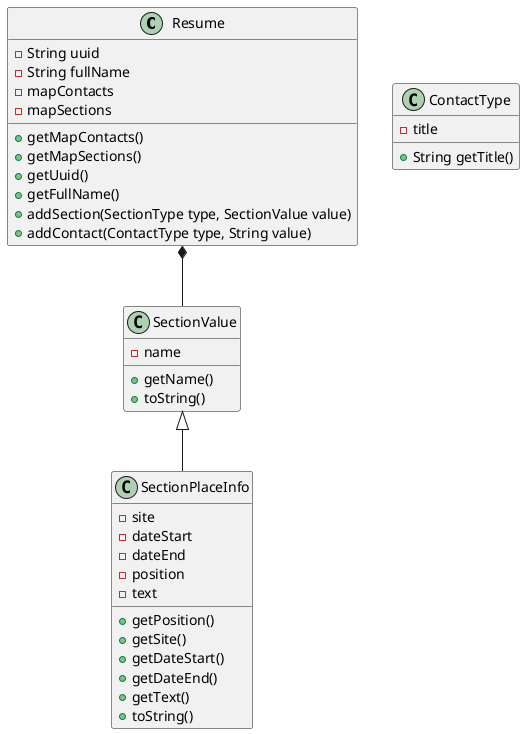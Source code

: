 @startuml
Class Resume {
- String uuid
- String fullName
- mapContacts
- mapSections

+getMapContacts()
+getMapSections()
+getUuid()
+getFullName()
+addSection(SectionType type, SectionValue value)
+addContact(ContactType type, String value)
}

Class SectionValue {
-name
+getName()
+toString()
}

Class SectionPlaceInfo{
-site
-dateStart
-dateEnd
-position
-text
+getPosition()
+getSite()
+getDateStart()
+getDateEnd()
+getText()
+toString()
}

Class ContactType {
-title
+String getTitle()
}

Resume *--SectionValue
SectionValue <|-- SectionPlaceInfo
@enduml